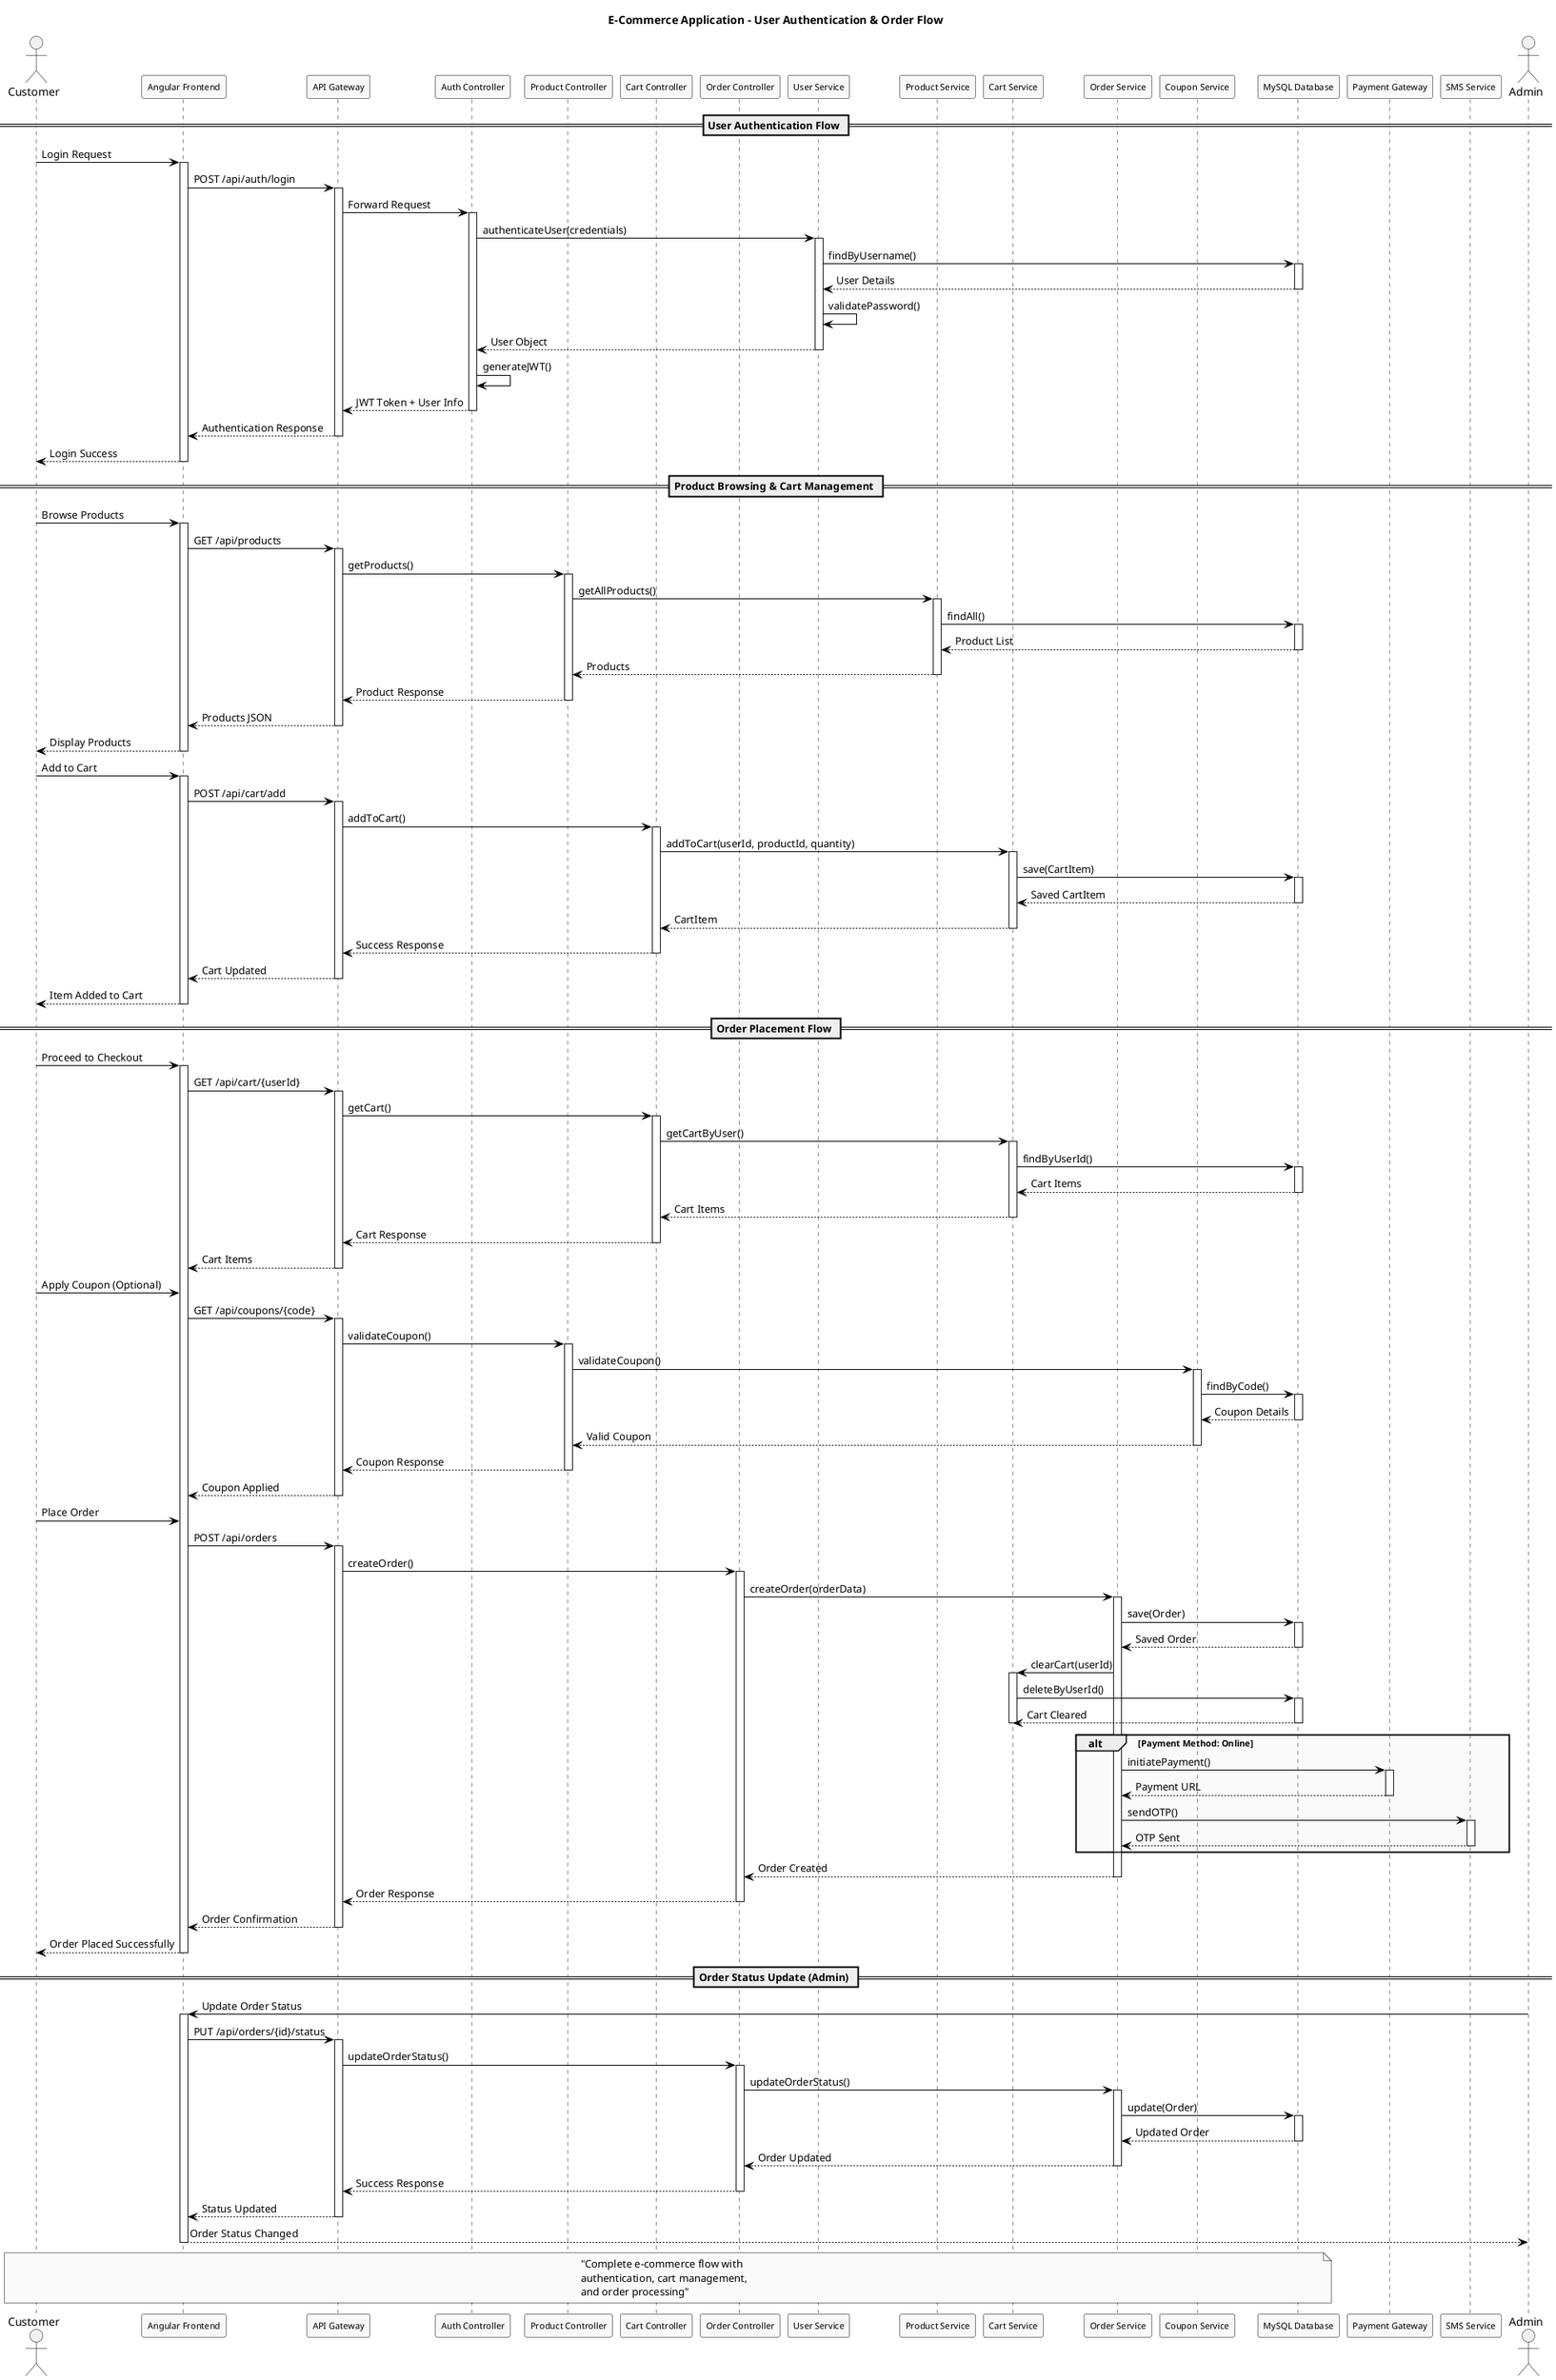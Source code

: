@startuml Sequence Diagram
!define PLANTUML_LIMIT_SIZE 8192
skinparam backgroundColor #FFFFFF
skinparam participant {
    BackgroundColor #F8F8F8
    BorderColor #000000
    FontColor #000000
    HeaderBackgroundColor #000000
    HeaderFontColor #FFFFFF
    FontSize 11
}
skinparam actor {
    BackgroundColor #F0F0F0
    BorderColor #000000
    FontColor #000000
}
skinparam arrow {
    Color #000000
    FontColor #000000
}
skinparam note {
    BackgroundColor #FAFAFA
    BorderColor #000000
    FontColor #000000
}
skinparam package {
    BackgroundColor #FAFAFA
    BorderColor #000000
    FontColor #000000
}

title E-Commerce Application - User Authentication & Order Flow

actor Customer as customer
participant "Angular Frontend" as frontend
participant "API Gateway" as gateway
participant "Auth Controller" as authController
participant "Product Controller" as productController
participant "Cart Controller" as cartController
participant "Order Controller" as orderController
participant "User Service" as userService
participant "Product Service" as productService
participant "Cart Service" as cartService
participant "Order Service" as orderService
participant "Coupon Service" as couponService
participant "MySQL Database" as database
participant "Payment Gateway" as payment
participant "SMS Service" as sms

== User Authentication Flow ==

customer -> frontend : Login Request
activate frontend

frontend -> gateway : POST /api/auth/login
activate gateway

gateway -> authController : Forward Request
activate authController

authController -> userService : authenticateUser(credentials)
activate userService

userService -> database : findByUsername()
activate database
database --> userService : User Details
deactivate database

userService -> userService : validatePassword()
userService --> authController : User Object
deactivate userService

authController -> authController : generateJWT()
authController --> gateway : JWT Token + User Info
deactivate authController

gateway --> frontend : Authentication Response
deactivate gateway

frontend --> customer : Login Success
deactivate frontend

== Product Browsing & Cart Management ==

customer -> frontend : Browse Products
activate frontend

frontend -> gateway : GET /api/products
activate gateway

gateway -> productController : getProducts()
activate productController

productController -> productService : getAllProducts()
activate productService

productService -> database : findAll()
activate database
database --> productService : Product List
deactivate database

productService --> productController : Products
deactivate productService

productController --> gateway : Product Response
deactivate productController

gateway --> frontend : Products JSON
deactivate gateway

frontend --> customer : Display Products
deactivate frontend

customer -> frontend : Add to Cart
activate frontend

frontend -> gateway : POST /api/cart/add
activate gateway

gateway -> cartController : addToCart()
activate cartController

cartController -> cartService : addToCart(userId, productId, quantity)
activate cartService

cartService -> database : save(CartItem)
activate database
database --> cartService : Saved CartItem
deactivate database

cartService --> cartController : CartItem
deactivate cartService

cartController --> gateway : Success Response
deactivate cartController

gateway --> frontend : Cart Updated
deactivate gateway

frontend --> customer : Item Added to Cart
deactivate frontend

== Order Placement Flow ==

customer -> frontend : Proceed to Checkout
activate frontend

frontend -> gateway : GET /api/cart/{userId}
activate gateway

gateway -> cartController : getCart()
activate cartController

cartController -> cartService : getCartByUser()
activate cartService

cartService -> database : findByUserId()
activate database
database --> cartService : Cart Items
deactivate database

cartService --> cartController : Cart Items
deactivate cartService

cartController --> gateway : Cart Response
deactivate cartController

gateway --> frontend : Cart Items
deactivate gateway

customer -> frontend : Apply Coupon (Optional)
frontend -> gateway : GET /api/coupons/{code}
activate gateway

gateway -> productController : validateCoupon()
activate productController

productController -> couponService : validateCoupon()
activate couponService

couponService -> database : findByCode()
activate database
database --> couponService : Coupon Details
deactivate database

couponService --> productController : Valid Coupon
deactivate couponService

productController --> gateway : Coupon Response
deactivate productController

gateway --> frontend : Coupon Applied
deactivate gateway

customer -> frontend : Place Order
frontend -> gateway : POST /api/orders
activate gateway

gateway -> orderController : createOrder()
activate orderController

orderController -> orderService : createOrder(orderData)
activate orderService

orderService -> database : save(Order)
activate database
database --> orderService : Saved Order
deactivate database

orderService -> cartService : clearCart(userId)
activate cartService

cartService -> database : deleteByUserId()
activate database
database --> cartService : Cart Cleared
deactivate database
deactivate cartService

alt Payment Method: Online
    orderService -> payment : initiatePayment()
    activate payment
    payment --> orderService : Payment URL
    deactivate payment
    
    orderService -> sms : sendOTP()
    activate sms
    sms --> orderService : OTP Sent
    deactivate sms
end

orderService --> orderController : Order Created
deactivate orderService

orderController --> gateway : Order Response
deactivate orderController

gateway --> frontend : Order Confirmation
deactivate gateway

frontend --> customer : Order Placed Successfully
deactivate frontend

== Order Status Update (Admin) ==

actor Admin as admin
admin -> frontend : Update Order Status
activate frontend

frontend -> gateway : PUT /api/orders/{id}/status
activate gateway

gateway -> orderController : updateOrderStatus()
activate orderController

orderController -> orderService : updateOrderStatus()
activate orderService

orderService -> database : update(Order)
activate database
database --> orderService : Updated Order
deactivate database

orderService --> orderController : Order Updated
deactivate orderService

orderController --> gateway : Success Response
deactivate orderController

gateway --> frontend : Status Updated
deactivate gateway

frontend --> admin : Order Status Changed
deactivate frontend

note over customer, database : "Complete e-commerce flow with\nauthentication, cart management,\nand order processing"

@enduml